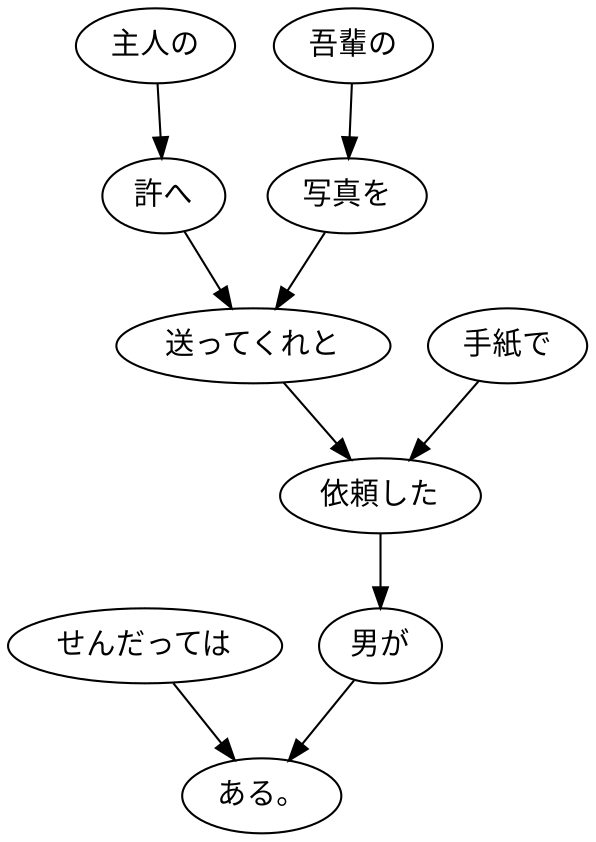 digraph graph1317 {
	node0 [label="せんだっては"];
	node1 [label="主人の"];
	node2 [label="許へ"];
	node3 [label="吾輩の"];
	node4 [label="写真を"];
	node5 [label="送ってくれと"];
	node6 [label="手紙で"];
	node7 [label="依頼した"];
	node8 [label="男が"];
	node9 [label="ある。"];
	node0 -> node9;
	node1 -> node2;
	node2 -> node5;
	node3 -> node4;
	node4 -> node5;
	node5 -> node7;
	node6 -> node7;
	node7 -> node8;
	node8 -> node9;
}
